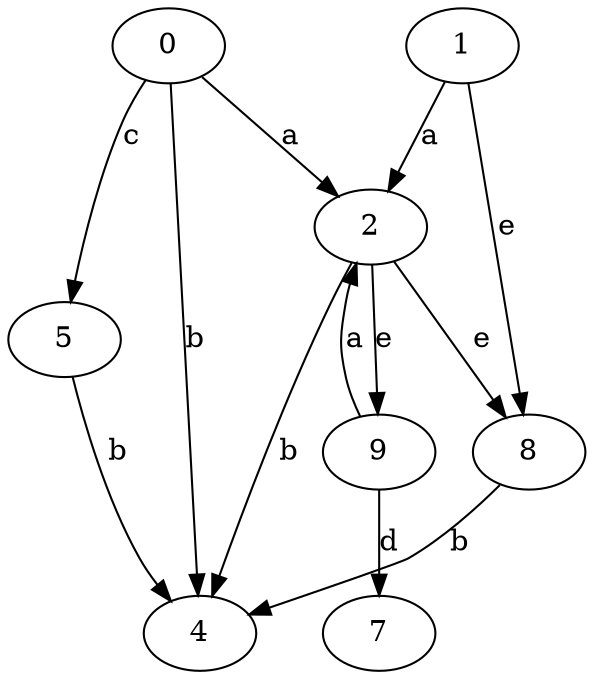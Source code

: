 strict digraph  {
2;
0;
4;
5;
1;
7;
8;
9;
2 -> 4  [label=b];
2 -> 8  [label=e];
2 -> 9  [label=e];
0 -> 2  [label=a];
0 -> 4  [label=b];
0 -> 5  [label=c];
5 -> 4  [label=b];
1 -> 2  [label=a];
1 -> 8  [label=e];
8 -> 4  [label=b];
9 -> 2  [label=a];
9 -> 7  [label=d];
}
